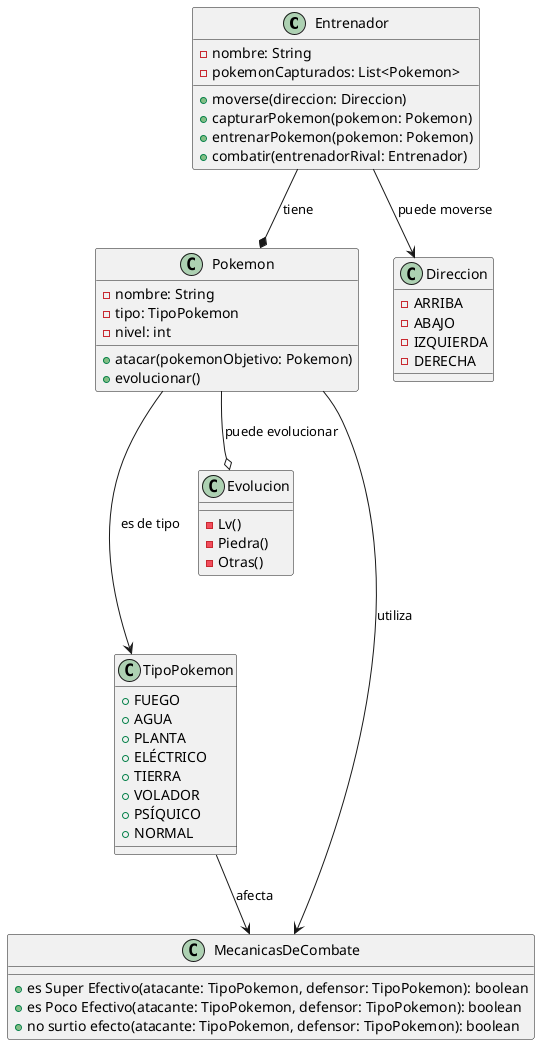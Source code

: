 @startuml
class Entrenador {
  - nombre: String
  - pokemonCapturados: List<Pokemon>
  + moverse(direccion: Direccion)
  + capturarPokemon(pokemon: Pokemon)
  + entrenarPokemon(pokemon: Pokemon)
  + combatir(entrenadorRival: Entrenador)
}

class Pokemon {
  - nombre: String
  - tipo: TipoPokemon
  - nivel: int
  + atacar(pokemonObjetivo: Pokemon)
  + evolucionar()
}

class TipoPokemon {
  + FUEGO
  + AGUA
  + PLANTA
  + ELÉCTRICO
  + TIERRA
  + VOLADOR
  + PSÍQUICO
  + NORMAL
}

class Direccion {
  - ARRIBA
  - ABAJO
  - IZQUIERDA
  - DERECHA
}

class Evolucion {
  - Lv()
  - Piedra()
  - Otras()
}

class MecanicasDeCombate {
  + es Super Efectivo(atacante: TipoPokemon, defensor: TipoPokemon): boolean
  + es Poco Efectivo(atacante: TipoPokemon, defensor: TipoPokemon): boolean
  + no surtio efecto(atacante: TipoPokemon, defensor: TipoPokemon): boolean
}

Entrenador  --* Pokemon : tiene
Pokemon  --o  Evolucion : puede evolucionar
Pokemon ---> TipoPokemon : es de tipo
Entrenador --> Direccion : puede moverse
Pokemon --> MecanicasDeCombate : utiliza
TipoPokemon --> MecanicasDeCombate : afecta
@enduml